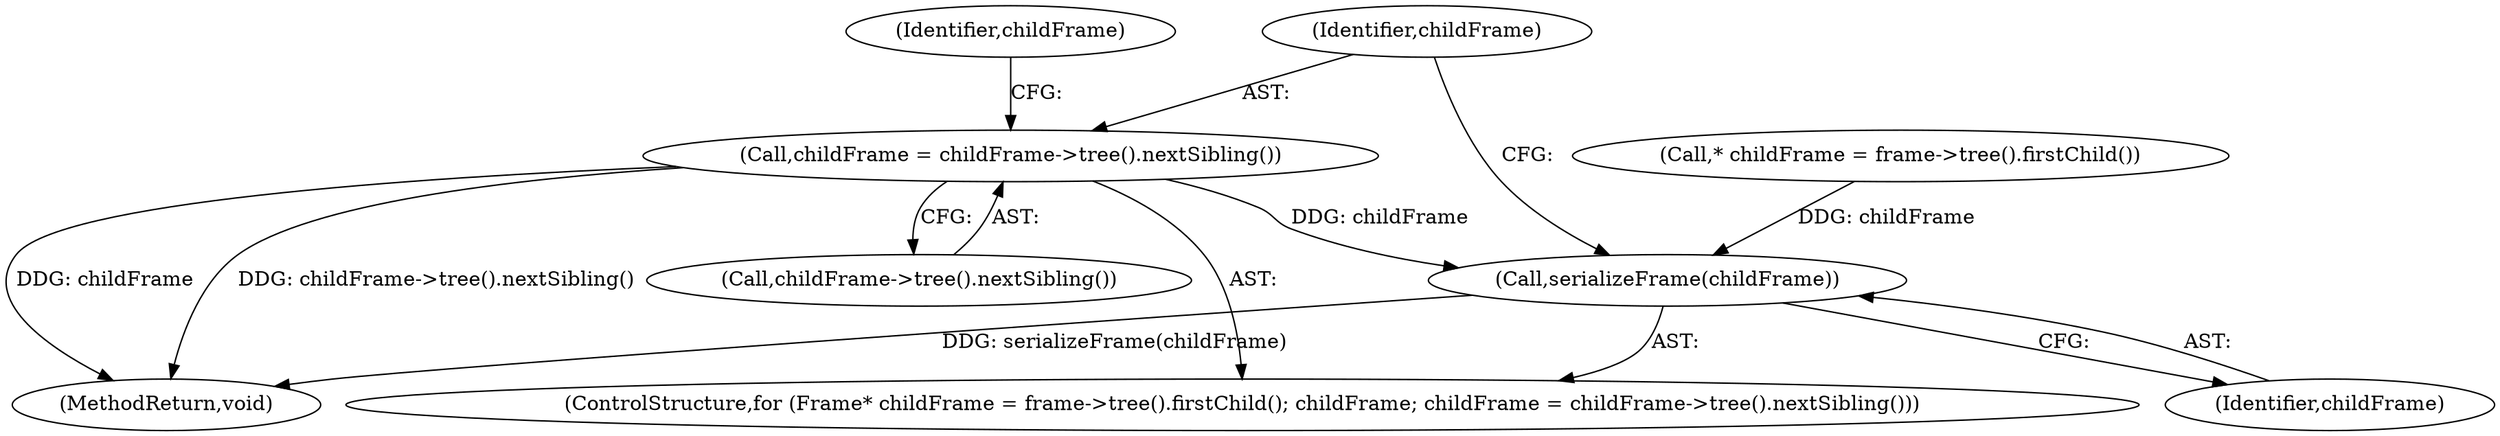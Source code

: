 digraph "0_Chrome_7f0126ff011142c8619b10a6e64d04d1745c503a_7@pointer" {
"1000291" [label="(Call,childFrame = childFrame->tree().nextSibling())"];
"1000294" [label="(Call,serializeFrame(childFrame))"];
"1000296" [label="(MethodReturn,void)"];
"1000294" [label="(Call,serializeFrame(childFrame))"];
"1000285" [label="(ControlStructure,for (Frame* childFrame = frame->tree().firstChild(); childFrame; childFrame = childFrame->tree().nextSibling()))"];
"1000293" [label="(Call,childFrame->tree().nextSibling())"];
"1000292" [label="(Identifier,childFrame)"];
"1000295" [label="(Identifier,childFrame)"];
"1000287" [label="(Call,* childFrame = frame->tree().firstChild())"];
"1000291" [label="(Call,childFrame = childFrame->tree().nextSibling())"];
"1000290" [label="(Identifier,childFrame)"];
"1000291" -> "1000285"  [label="AST: "];
"1000291" -> "1000293"  [label="CFG: "];
"1000292" -> "1000291"  [label="AST: "];
"1000293" -> "1000291"  [label="AST: "];
"1000290" -> "1000291"  [label="CFG: "];
"1000291" -> "1000296"  [label="DDG: childFrame"];
"1000291" -> "1000296"  [label="DDG: childFrame->tree().nextSibling()"];
"1000291" -> "1000294"  [label="DDG: childFrame"];
"1000294" -> "1000285"  [label="AST: "];
"1000294" -> "1000295"  [label="CFG: "];
"1000295" -> "1000294"  [label="AST: "];
"1000292" -> "1000294"  [label="CFG: "];
"1000294" -> "1000296"  [label="DDG: serializeFrame(childFrame)"];
"1000287" -> "1000294"  [label="DDG: childFrame"];
}
